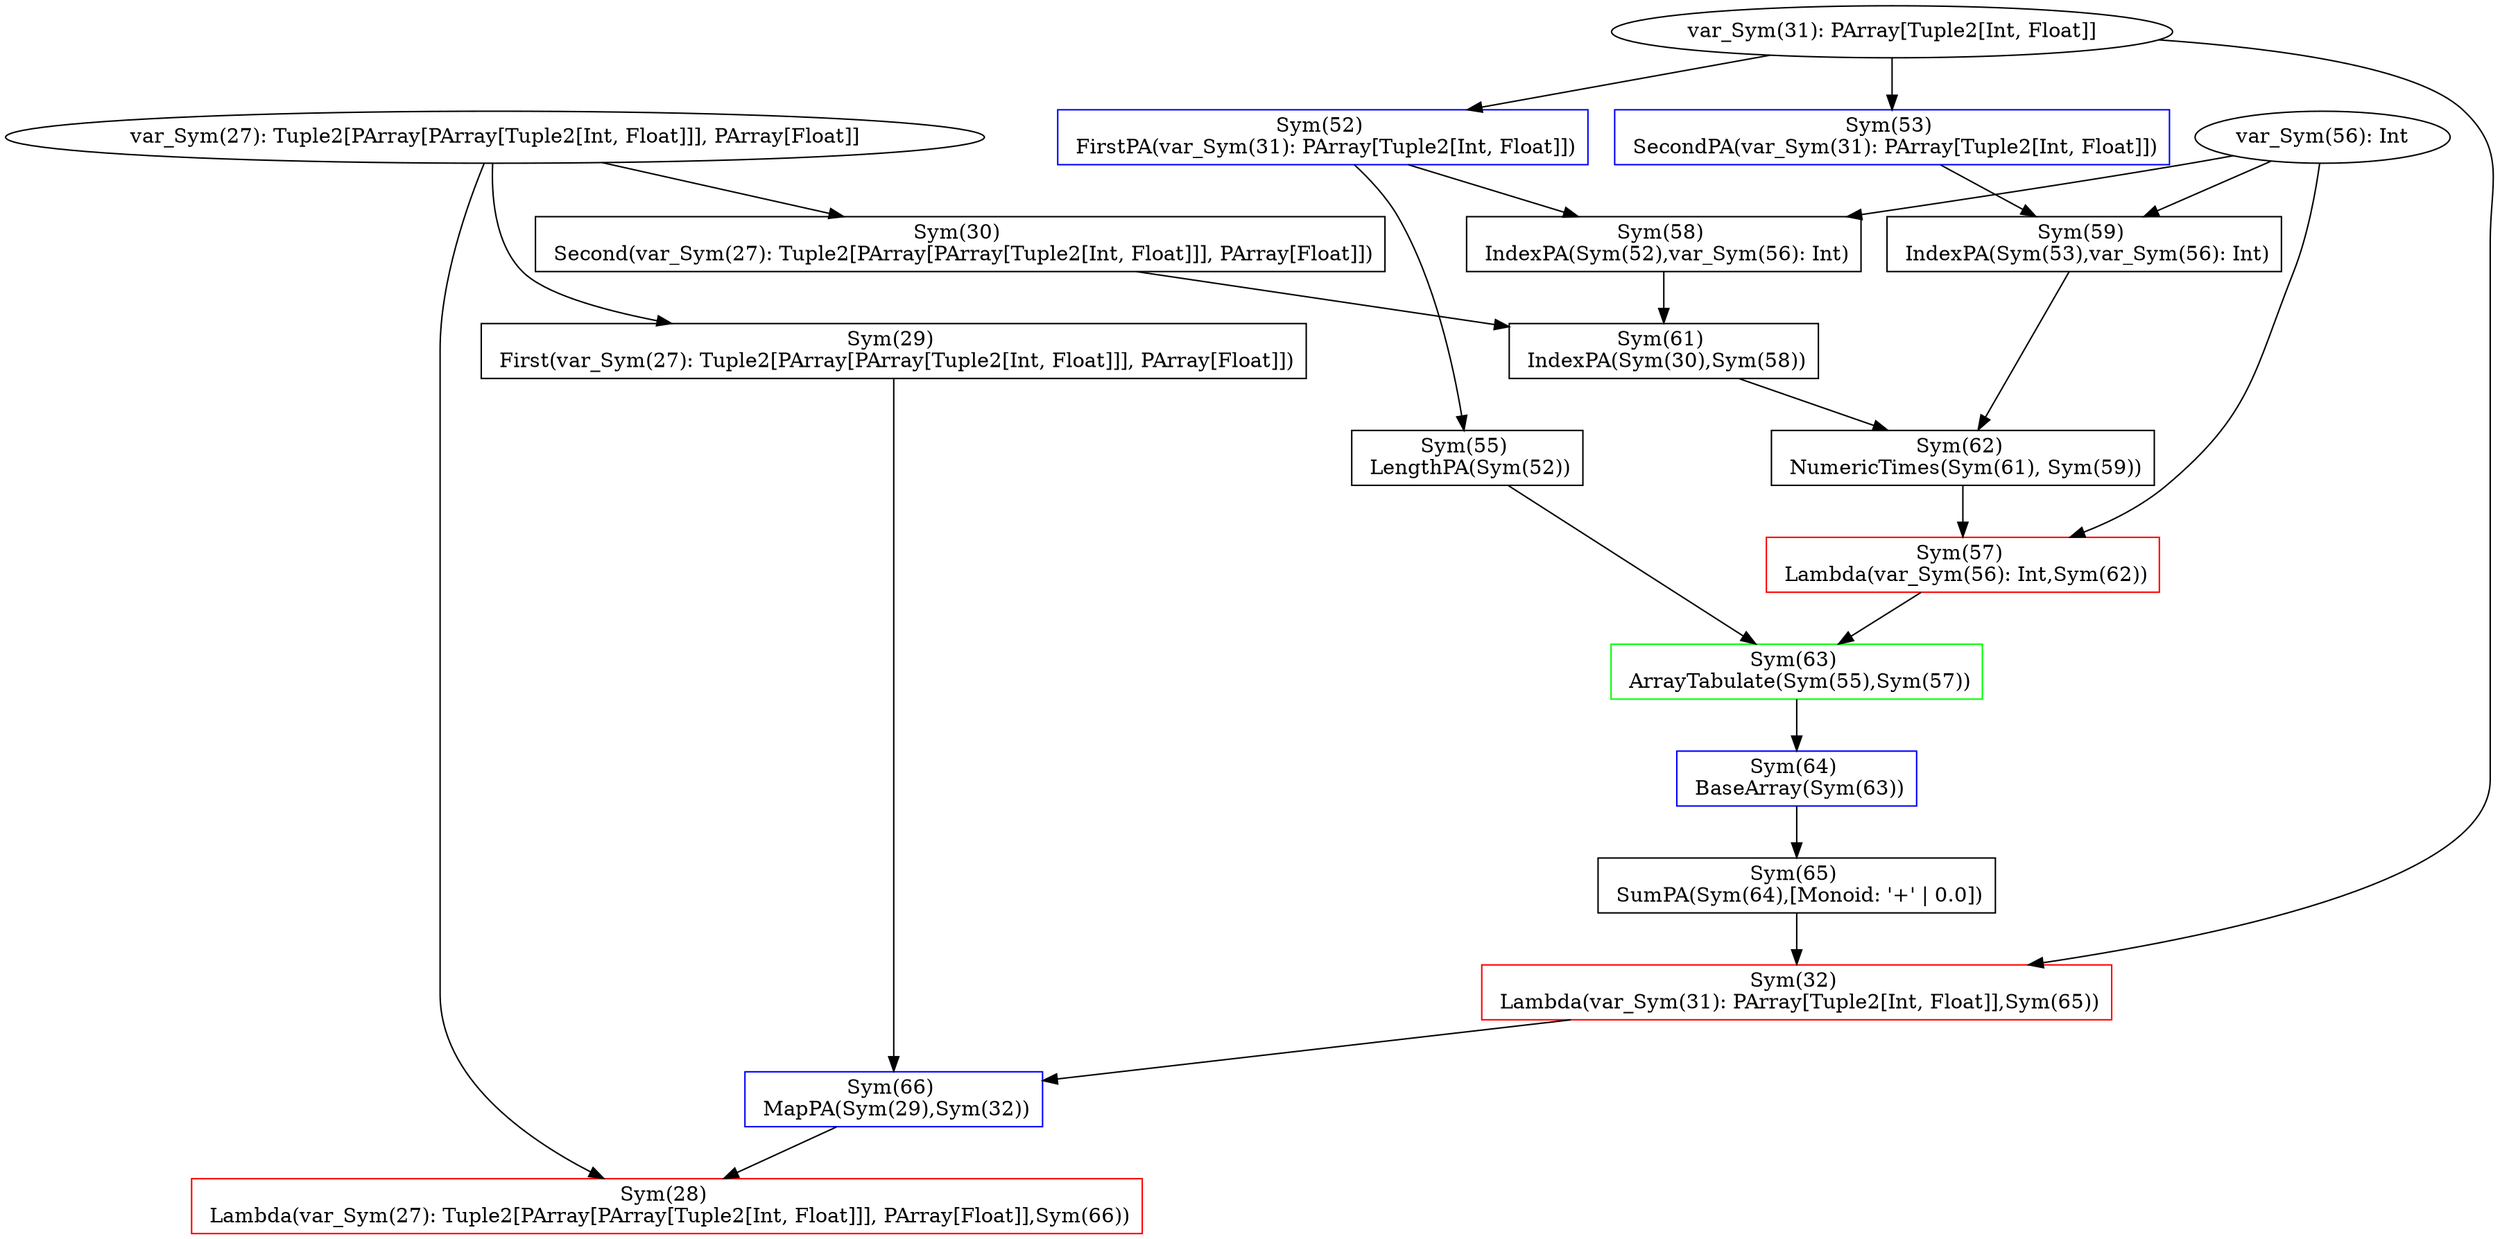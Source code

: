 digraph G {
"Sym(29)" [
label="Sym(29) \n First(var_Sym(27): Tuple2[PArray[PArray[Tuple2[Int, Float]]], PArray[Float]])"
shape=box
]
"var_Sym(27): Tuple2[PArray[PArray[Tuple2[Int, Float]]], PArray[Float]]" -> "Sym(29)"
"Sym(52)" [
label="Sym(52) \n FirstPA(var_Sym(31): PArray[Tuple2[Int, Float]])"
shape=box
color=blue
]
"var_Sym(31): PArray[Tuple2[Int, Float]]" -> "Sym(52)"
"Sym(55)" [
label="Sym(55) \n LengthPA(Sym(52))"
shape=box
]
"Sym(52)" -> "Sym(55)"
"Sym(30)" [
label="Sym(30) \n Second(var_Sym(27): Tuple2[PArray[PArray[Tuple2[Int, Float]]], PArray[Float]])"
shape=box
]
"var_Sym(27): Tuple2[PArray[PArray[Tuple2[Int, Float]]], PArray[Float]]" -> "Sym(30)"
"Sym(58)" [
label="Sym(58) \n IndexPA(Sym(52),var_Sym(56): Int)"
shape=box
]
"Sym(52)" -> "Sym(58)"
"var_Sym(56): Int" -> "Sym(58)"
"Sym(61)" [
label="Sym(61) \n IndexPA(Sym(30),Sym(58))"
shape=box
]
"Sym(30)" -> "Sym(61)"
"Sym(58)" -> "Sym(61)"
"Sym(53)" [
label="Sym(53) \n SecondPA(var_Sym(31): PArray[Tuple2[Int, Float]])"
shape=box
color=blue
]
"var_Sym(31): PArray[Tuple2[Int, Float]]" -> "Sym(53)"
"Sym(59)" [
label="Sym(59) \n IndexPA(Sym(53),var_Sym(56): Int)"
shape=box
]
"Sym(53)" -> "Sym(59)"
"var_Sym(56): Int" -> "Sym(59)"
"Sym(62)" [
label="Sym(62) \n NumericTimes(Sym(61), Sym(59))"
shape=box
]
"Sym(61)" -> "Sym(62)"
"Sym(59)" -> "Sym(62)"
"Sym(57)" [
label="Sym(57) \n Lambda(var_Sym(56): Int,Sym(62))"
shape=box
color=red
]
"var_Sym(56): Int" -> "Sym(57)"
"Sym(62)" -> "Sym(57)"
"Sym(63)" [
label="Sym(63) \n ArrayTabulate(Sym(55),Sym(57))"
shape=box
color=green
]
"Sym(55)" -> "Sym(63)"
"Sym(57)" -> "Sym(63)"
"Sym(64)" [
label="Sym(64) \n BaseArray(Sym(63))"
shape=box
color=blue
]
"Sym(63)" -> "Sym(64)"
"Sym(65)" [
label="Sym(65) \n SumPA(Sym(64),[Monoid: '+' | 0.0])"
shape=box
]
"Sym(64)" -> "Sym(65)"
"Sym(32)" [
label="Sym(32) \n Lambda(var_Sym(31): PArray[Tuple2[Int, Float]],Sym(65))"
shape=box
color=red
]
"var_Sym(31): PArray[Tuple2[Int, Float]]" -> "Sym(32)"
"Sym(65)" -> "Sym(32)"
"Sym(66)" [
label="Sym(66) \n MapPA(Sym(29),Sym(32))"
shape=box
color=blue
]
"Sym(29)" -> "Sym(66)"
"Sym(32)" -> "Sym(66)"
"Sym(28)" [
label="Sym(28) \n Lambda(var_Sym(27): Tuple2[PArray[PArray[Tuple2[Int, Float]]], PArray[Float]],Sym(66))"
shape=box
color=red
]
"var_Sym(27): Tuple2[PArray[PArray[Tuple2[Int, Float]]], PArray[Float]]" -> "Sym(28)"
"Sym(66)" -> "Sym(28)"
}
